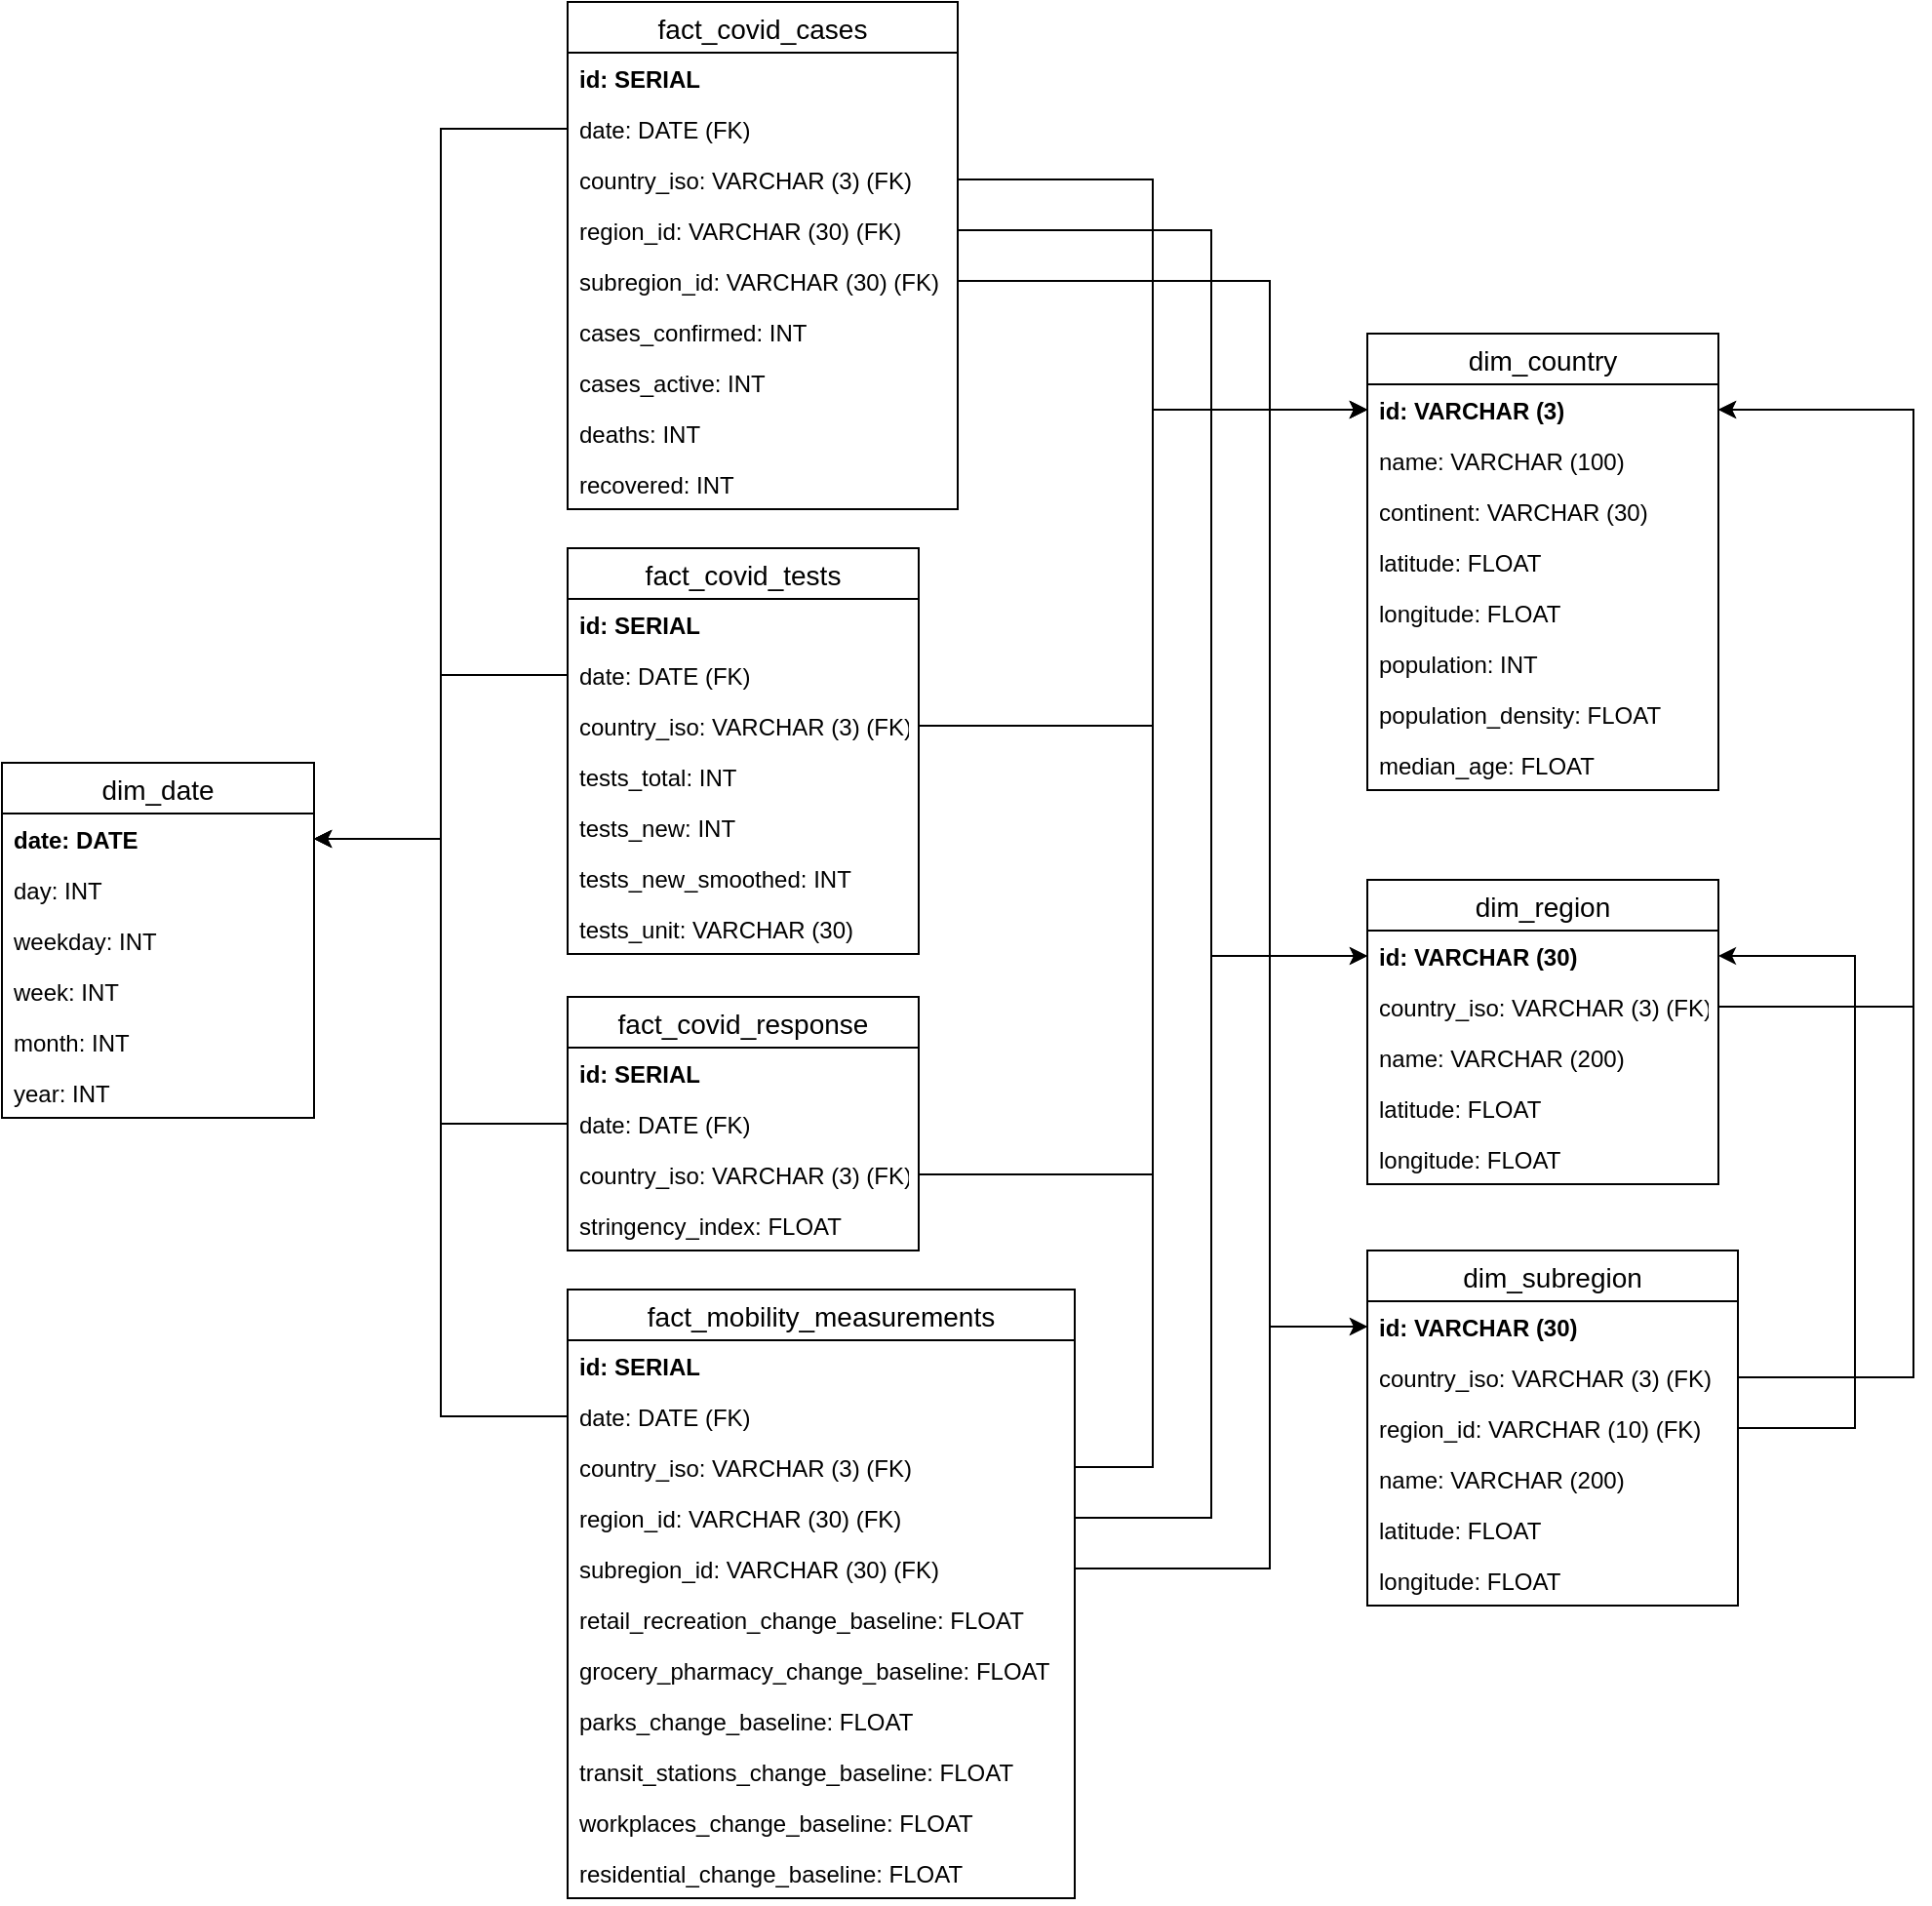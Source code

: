 <mxfile version="13.3.5" type="device"><diagram id="C5RBs43oDa-KdzZeNtuy" name="Page-1"><mxGraphModel dx="1426" dy="860" grid="1" gridSize="10" guides="1" tooltips="1" connect="1" arrows="1" fold="1" page="1" pageScale="1" pageWidth="1169" pageHeight="827" math="0" shadow="0"><root><mxCell id="WIyWlLk6GJQsqaUBKTNV-0"/><mxCell id="WIyWlLk6GJQsqaUBKTNV-1" parent="WIyWlLk6GJQsqaUBKTNV-0"/><mxCell id="V4RTQigZ_DLXJ53Hhl_0-69" style="edgeStyle=orthogonalEdgeStyle;rounded=0;orthogonalLoop=1;jettySize=auto;html=1;exitX=0;exitY=0.5;exitDx=0;exitDy=0;entryX=1;entryY=0.5;entryDx=0;entryDy=0;" parent="WIyWlLk6GJQsqaUBKTNV-1" source="V4RTQigZ_DLXJ53Hhl_0-15" target="V4RTQigZ_DLXJ53Hhl_0-29" edge="1"><mxGeometry relative="1" as="geometry"/></mxCell><mxCell id="V4RTQigZ_DLXJ53Hhl_0-101" style="edgeStyle=orthogonalEdgeStyle;rounded=0;orthogonalLoop=1;jettySize=auto;html=1;exitX=0;exitY=0.5;exitDx=0;exitDy=0;entryX=1;entryY=0.5;entryDx=0;entryDy=0;" parent="WIyWlLk6GJQsqaUBKTNV-1" source="V4RTQigZ_DLXJ53Hhl_0-98" target="V4RTQigZ_DLXJ53Hhl_0-29" edge="1"><mxGeometry relative="1" as="geometry"/></mxCell><mxCell id="V4RTQigZ_DLXJ53Hhl_0-13" value="fact_covid_cases" style="swimlane;fontStyle=0;childLayout=stackLayout;horizontal=1;startSize=26;horizontalStack=0;resizeParent=1;resizeParentMax=0;resizeLast=0;collapsible=1;marginBottom=0;align=center;fontSize=14;" parent="WIyWlLk6GJQsqaUBKTNV-1" vertex="1"><mxGeometry x="340" y="20" width="200" height="260" as="geometry"/></mxCell><mxCell id="V4RTQigZ_DLXJ53Hhl_0-14" value="id: SERIAL" style="text;strokeColor=none;fillColor=none;spacingLeft=4;spacingRight=4;overflow=hidden;rotatable=0;points=[[0,0.5],[1,0.5]];portConstraint=eastwest;fontSize=12;fontStyle=1" parent="V4RTQigZ_DLXJ53Hhl_0-13" vertex="1"><mxGeometry y="26" width="200" height="26" as="geometry"/></mxCell><mxCell id="V4RTQigZ_DLXJ53Hhl_0-15" value="date: DATE (FK)" style="text;strokeColor=none;fillColor=none;spacingLeft=4;spacingRight=4;overflow=hidden;rotatable=0;points=[[0,0.5],[1,0.5]];portConstraint=eastwest;fontSize=12;" parent="V4RTQigZ_DLXJ53Hhl_0-13" vertex="1"><mxGeometry y="52" width="200" height="26" as="geometry"/></mxCell><mxCell id="0sKvX_XyBeGaXxwHARVl-60" value="country_iso: VARCHAR (3) (FK)" style="text;strokeColor=none;fillColor=none;spacingLeft=4;spacingRight=4;overflow=hidden;rotatable=0;points=[[0,0.5],[1,0.5]];portConstraint=eastwest;fontSize=12;" parent="V4RTQigZ_DLXJ53Hhl_0-13" vertex="1"><mxGeometry y="78" width="200" height="26" as="geometry"/></mxCell><mxCell id="0sKvX_XyBeGaXxwHARVl-61" value="region_id: VARCHAR (30) (FK)" style="text;strokeColor=none;fillColor=none;spacingLeft=4;spacingRight=4;overflow=hidden;rotatable=0;points=[[0,0.5],[1,0.5]];portConstraint=eastwest;fontSize=12;" parent="V4RTQigZ_DLXJ53Hhl_0-13" vertex="1"><mxGeometry y="104" width="200" height="26" as="geometry"/></mxCell><mxCell id="0sKvX_XyBeGaXxwHARVl-65" value="subregion_id: VARCHAR (30) (FK)" style="text;strokeColor=none;fillColor=none;spacingLeft=4;spacingRight=4;overflow=hidden;rotatable=0;points=[[0,0.5],[1,0.5]];portConstraint=eastwest;fontSize=12;" parent="V4RTQigZ_DLXJ53Hhl_0-13" vertex="1"><mxGeometry y="130" width="200" height="26" as="geometry"/></mxCell><mxCell id="0sKvX_XyBeGaXxwHARVl-66" value="cases_confirmed: INT" style="text;strokeColor=none;fillColor=none;spacingLeft=4;spacingRight=4;overflow=hidden;rotatable=0;points=[[0,0.5],[1,0.5]];portConstraint=eastwest;fontSize=12;" parent="V4RTQigZ_DLXJ53Hhl_0-13" vertex="1"><mxGeometry y="156" width="200" height="26" as="geometry"/></mxCell><mxCell id="0sKvX_XyBeGaXxwHARVl-67" value="cases_active: INT" style="text;strokeColor=none;fillColor=none;spacingLeft=4;spacingRight=4;overflow=hidden;rotatable=0;points=[[0,0.5],[1,0.5]];portConstraint=eastwest;fontSize=12;" parent="V4RTQigZ_DLXJ53Hhl_0-13" vertex="1"><mxGeometry y="182" width="200" height="26" as="geometry"/></mxCell><mxCell id="0sKvX_XyBeGaXxwHARVl-68" value="deaths: INT" style="text;strokeColor=none;fillColor=none;spacingLeft=4;spacingRight=4;overflow=hidden;rotatable=0;points=[[0,0.5],[1,0.5]];portConstraint=eastwest;fontSize=12;" parent="V4RTQigZ_DLXJ53Hhl_0-13" vertex="1"><mxGeometry y="208" width="200" height="26" as="geometry"/></mxCell><mxCell id="0sKvX_XyBeGaXxwHARVl-69" value="recovered: INT" style="text;strokeColor=none;fillColor=none;spacingLeft=4;spacingRight=4;overflow=hidden;rotatable=0;points=[[0,0.5],[1,0.5]];portConstraint=eastwest;fontSize=12;" parent="V4RTQigZ_DLXJ53Hhl_0-13" vertex="1"><mxGeometry y="234" width="200" height="26" as="geometry"/></mxCell><mxCell id="V4RTQigZ_DLXJ53Hhl_0-96" value="fact_covid_tests" style="swimlane;fontStyle=0;childLayout=stackLayout;horizontal=1;startSize=26;horizontalStack=0;resizeParent=1;resizeParentMax=0;resizeLast=0;collapsible=1;marginBottom=0;align=center;fontSize=14;" parent="WIyWlLk6GJQsqaUBKTNV-1" vertex="1"><mxGeometry x="340" y="300" width="180" height="208" as="geometry"/></mxCell><mxCell id="V4RTQigZ_DLXJ53Hhl_0-97" value="id: SERIAL" style="text;strokeColor=none;fillColor=none;spacingLeft=4;spacingRight=4;overflow=hidden;rotatable=0;points=[[0,0.5],[1,0.5]];portConstraint=eastwest;fontSize=12;fontStyle=1" parent="V4RTQigZ_DLXJ53Hhl_0-96" vertex="1"><mxGeometry y="26" width="180" height="26" as="geometry"/></mxCell><mxCell id="V4RTQigZ_DLXJ53Hhl_0-98" value="date: DATE (FK)" style="text;strokeColor=none;fillColor=none;spacingLeft=4;spacingRight=4;overflow=hidden;rotatable=0;points=[[0,0.5],[1,0.5]];portConstraint=eastwest;fontSize=12;" parent="V4RTQigZ_DLXJ53Hhl_0-96" vertex="1"><mxGeometry y="52" width="180" height="26" as="geometry"/></mxCell><mxCell id="0sKvX_XyBeGaXxwHARVl-79" value="country_iso: VARCHAR (3) (FK)" style="text;strokeColor=none;fillColor=none;spacingLeft=4;spacingRight=4;overflow=hidden;rotatable=0;points=[[0,0.5],[1,0.5]];portConstraint=eastwest;fontSize=12;" parent="V4RTQigZ_DLXJ53Hhl_0-96" vertex="1"><mxGeometry y="78" width="180" height="26" as="geometry"/></mxCell><mxCell id="0sKvX_XyBeGaXxwHARVl-80" value="tests_total: INT" style="text;strokeColor=none;fillColor=none;spacingLeft=4;spacingRight=4;overflow=hidden;rotatable=0;points=[[0,0.5],[1,0.5]];portConstraint=eastwest;fontSize=12;" parent="V4RTQigZ_DLXJ53Hhl_0-96" vertex="1"><mxGeometry y="104" width="180" height="26" as="geometry"/></mxCell><mxCell id="0sKvX_XyBeGaXxwHARVl-81" value="tests_new: INT" style="text;strokeColor=none;fillColor=none;spacingLeft=4;spacingRight=4;overflow=hidden;rotatable=0;points=[[0,0.5],[1,0.5]];portConstraint=eastwest;fontSize=12;" parent="V4RTQigZ_DLXJ53Hhl_0-96" vertex="1"><mxGeometry y="130" width="180" height="26" as="geometry"/></mxCell><mxCell id="0sKvX_XyBeGaXxwHARVl-82" value="tests_new_smoothed: INT" style="text;strokeColor=none;fillColor=none;spacingLeft=4;spacingRight=4;overflow=hidden;rotatable=0;points=[[0,0.5],[1,0.5]];portConstraint=eastwest;fontSize=12;" parent="V4RTQigZ_DLXJ53Hhl_0-96" vertex="1"><mxGeometry y="156" width="180" height="26" as="geometry"/></mxCell><mxCell id="V4RTQigZ_DLXJ53Hhl_0-99" value="tests_unit: VARCHAR (30)" style="text;strokeColor=none;fillColor=none;spacingLeft=4;spacingRight=4;overflow=hidden;rotatable=0;points=[[0,0.5],[1,0.5]];portConstraint=eastwest;fontSize=12;" parent="V4RTQigZ_DLXJ53Hhl_0-96" vertex="1"><mxGeometry y="182" width="180" height="26" as="geometry"/></mxCell><mxCell id="0sKvX_XyBeGaXxwHARVl-148" value="fact_covid_response" style="swimlane;fontStyle=0;childLayout=stackLayout;horizontal=1;startSize=26;horizontalStack=0;resizeParent=1;resizeParentMax=0;resizeLast=0;collapsible=1;marginBottom=0;align=center;fontSize=14;" parent="WIyWlLk6GJQsqaUBKTNV-1" vertex="1"><mxGeometry x="340" y="530" width="180" height="130" as="geometry"/></mxCell><mxCell id="0sKvX_XyBeGaXxwHARVl-149" value="id: SERIAL" style="text;strokeColor=none;fillColor=none;spacingLeft=4;spacingRight=4;overflow=hidden;rotatable=0;points=[[0,0.5],[1,0.5]];portConstraint=eastwest;fontSize=12;fontStyle=1" parent="0sKvX_XyBeGaXxwHARVl-148" vertex="1"><mxGeometry y="26" width="180" height="26" as="geometry"/></mxCell><mxCell id="0sKvX_XyBeGaXxwHARVl-150" value="date: DATE (FK)" style="text;strokeColor=none;fillColor=none;spacingLeft=4;spacingRight=4;overflow=hidden;rotatable=0;points=[[0,0.5],[1,0.5]];portConstraint=eastwest;fontSize=12;" parent="0sKvX_XyBeGaXxwHARVl-148" vertex="1"><mxGeometry y="52" width="180" height="26" as="geometry"/></mxCell><mxCell id="0sKvX_XyBeGaXxwHARVl-151" value="country_iso: VARCHAR (3) (FK)" style="text;strokeColor=none;fillColor=none;spacingLeft=4;spacingRight=4;overflow=hidden;rotatable=0;points=[[0,0.5],[1,0.5]];portConstraint=eastwest;fontSize=12;" parent="0sKvX_XyBeGaXxwHARVl-148" vertex="1"><mxGeometry y="78" width="180" height="26" as="geometry"/></mxCell><mxCell id="0sKvX_XyBeGaXxwHARVl-152" value="stringency_index: FLOAT" style="text;strokeColor=none;fillColor=none;spacingLeft=4;spacingRight=4;overflow=hidden;rotatable=0;points=[[0,0.5],[1,0.5]];portConstraint=eastwest;fontSize=12;" parent="0sKvX_XyBeGaXxwHARVl-148" vertex="1"><mxGeometry y="104" width="180" height="26" as="geometry"/></mxCell><mxCell id="V4RTQigZ_DLXJ53Hhl_0-106" value="fact_mobility_measurements" style="swimlane;fontStyle=0;childLayout=stackLayout;horizontal=1;startSize=26;horizontalStack=0;resizeParent=1;resizeParentMax=0;resizeLast=0;collapsible=1;marginBottom=0;align=center;fontSize=14;" parent="WIyWlLk6GJQsqaUBKTNV-1" vertex="1"><mxGeometry x="340" y="680" width="260" height="312" as="geometry"/></mxCell><mxCell id="V4RTQigZ_DLXJ53Hhl_0-107" value="id: SERIAL" style="text;strokeColor=none;fillColor=none;spacingLeft=4;spacingRight=4;overflow=hidden;rotatable=0;points=[[0,0.5],[1,0.5]];portConstraint=eastwest;fontSize=12;fontStyle=1" parent="V4RTQigZ_DLXJ53Hhl_0-106" vertex="1"><mxGeometry y="26" width="260" height="26" as="geometry"/></mxCell><mxCell id="V4RTQigZ_DLXJ53Hhl_0-108" value="date: DATE (FK)" style="text;strokeColor=none;fillColor=none;spacingLeft=4;spacingRight=4;overflow=hidden;rotatable=0;points=[[0,0.5],[1,0.5]];portConstraint=eastwest;fontSize=12;" parent="V4RTQigZ_DLXJ53Hhl_0-106" vertex="1"><mxGeometry y="52" width="260" height="26" as="geometry"/></mxCell><mxCell id="0sKvX_XyBeGaXxwHARVl-83" value="country_iso: VARCHAR (3) (FK)" style="text;strokeColor=none;fillColor=none;spacingLeft=4;spacingRight=4;overflow=hidden;rotatable=0;points=[[0,0.5],[1,0.5]];portConstraint=eastwest;fontSize=12;" parent="V4RTQigZ_DLXJ53Hhl_0-106" vertex="1"><mxGeometry y="78" width="260" height="26" as="geometry"/></mxCell><mxCell id="0sKvX_XyBeGaXxwHARVl-84" value="region_id: VARCHAR (30) (FK)" style="text;strokeColor=none;fillColor=none;spacingLeft=4;spacingRight=4;overflow=hidden;rotatable=0;points=[[0,0.5],[1,0.5]];portConstraint=eastwest;fontSize=12;" parent="V4RTQigZ_DLXJ53Hhl_0-106" vertex="1"><mxGeometry y="104" width="260" height="26" as="geometry"/></mxCell><mxCell id="0sKvX_XyBeGaXxwHARVl-85" value="subregion_id: VARCHAR (30) (FK)" style="text;strokeColor=none;fillColor=none;spacingLeft=4;spacingRight=4;overflow=hidden;rotatable=0;points=[[0,0.5],[1,0.5]];portConstraint=eastwest;fontSize=12;" parent="V4RTQigZ_DLXJ53Hhl_0-106" vertex="1"><mxGeometry y="130" width="260" height="26" as="geometry"/></mxCell><mxCell id="0sKvX_XyBeGaXxwHARVl-87" value="retail_recreation_change_baseline: FLOAT" style="text;strokeColor=none;fillColor=none;spacingLeft=4;spacingRight=4;overflow=hidden;rotatable=0;points=[[0,0.5],[1,0.5]];portConstraint=eastwest;fontSize=12;" parent="V4RTQigZ_DLXJ53Hhl_0-106" vertex="1"><mxGeometry y="156" width="260" height="26" as="geometry"/></mxCell><mxCell id="0sKvX_XyBeGaXxwHARVl-88" value="grocery_pharmacy_change_baseline: FLOAT" style="text;strokeColor=none;fillColor=none;spacingLeft=4;spacingRight=4;overflow=hidden;rotatable=0;points=[[0,0.5],[1,0.5]];portConstraint=eastwest;fontSize=12;" parent="V4RTQigZ_DLXJ53Hhl_0-106" vertex="1"><mxGeometry y="182" width="260" height="26" as="geometry"/></mxCell><mxCell id="0sKvX_XyBeGaXxwHARVl-90" value="parks_change_baseline: FLOAT" style="text;strokeColor=none;fillColor=none;spacingLeft=4;spacingRight=4;overflow=hidden;rotatable=0;points=[[0,0.5],[1,0.5]];portConstraint=eastwest;fontSize=12;" parent="V4RTQigZ_DLXJ53Hhl_0-106" vertex="1"><mxGeometry y="208" width="260" height="26" as="geometry"/></mxCell><mxCell id="0sKvX_XyBeGaXxwHARVl-91" value="transit_stations_change_baseline: FLOAT" style="text;strokeColor=none;fillColor=none;spacingLeft=4;spacingRight=4;overflow=hidden;rotatable=0;points=[[0,0.5],[1,0.5]];portConstraint=eastwest;fontSize=12;" parent="V4RTQigZ_DLXJ53Hhl_0-106" vertex="1"><mxGeometry y="234" width="260" height="26" as="geometry"/></mxCell><mxCell id="0sKvX_XyBeGaXxwHARVl-94" value="workplaces_change_baseline: FLOAT" style="text;strokeColor=none;fillColor=none;spacingLeft=4;spacingRight=4;overflow=hidden;rotatable=0;points=[[0,0.5],[1,0.5]];portConstraint=eastwest;fontSize=12;" parent="V4RTQigZ_DLXJ53Hhl_0-106" vertex="1"><mxGeometry y="260" width="260" height="26" as="geometry"/></mxCell><mxCell id="V4RTQigZ_DLXJ53Hhl_0-109" value="residential_change_baseline: FLOAT" style="text;strokeColor=none;fillColor=none;spacingLeft=4;spacingRight=4;overflow=hidden;rotatable=0;points=[[0,0.5],[1,0.5]];portConstraint=eastwest;fontSize=12;" parent="V4RTQigZ_DLXJ53Hhl_0-106" vertex="1"><mxGeometry y="286" width="260" height="26" as="geometry"/></mxCell><mxCell id="0sKvX_XyBeGaXxwHARVl-156" style="edgeStyle=orthogonalEdgeStyle;rounded=0;orthogonalLoop=1;jettySize=auto;html=1;exitX=0;exitY=0.5;exitDx=0;exitDy=0;entryX=1;entryY=0.5;entryDx=0;entryDy=0;" parent="WIyWlLk6GJQsqaUBKTNV-1" source="0sKvX_XyBeGaXxwHARVl-150" target="V4RTQigZ_DLXJ53Hhl_0-29" edge="1"><mxGeometry relative="1" as="geometry"/></mxCell><mxCell id="0sKvX_XyBeGaXxwHARVl-159" style="edgeStyle=orthogonalEdgeStyle;rounded=0;orthogonalLoop=1;jettySize=auto;html=1;exitX=0;exitY=0.5;exitDx=0;exitDy=0;entryX=1;entryY=0.5;entryDx=0;entryDy=0;" parent="WIyWlLk6GJQsqaUBKTNV-1" source="V4RTQigZ_DLXJ53Hhl_0-108" target="V4RTQigZ_DLXJ53Hhl_0-29" edge="1"><mxGeometry relative="1" as="geometry"/></mxCell><mxCell id="0sKvX_XyBeGaXxwHARVl-160" style="edgeStyle=orthogonalEdgeStyle;rounded=0;orthogonalLoop=1;jettySize=auto;html=1;exitX=1;exitY=0.5;exitDx=0;exitDy=0;entryX=0;entryY=0.5;entryDx=0;entryDy=0;" parent="WIyWlLk6GJQsqaUBKTNV-1" source="0sKvX_XyBeGaXxwHARVl-60" target="V4RTQigZ_DLXJ53Hhl_0-36" edge="1"><mxGeometry relative="1" as="geometry"><Array as="points"><mxPoint x="640" y="111"/><mxPoint x="640" y="229"/></Array></mxGeometry></mxCell><mxCell id="0sKvX_XyBeGaXxwHARVl-161" style="edgeStyle=orthogonalEdgeStyle;rounded=0;orthogonalLoop=1;jettySize=auto;html=1;exitX=1;exitY=0.5;exitDx=0;exitDy=0;entryX=0;entryY=0.5;entryDx=0;entryDy=0;" parent="WIyWlLk6GJQsqaUBKTNV-1" source="0sKvX_XyBeGaXxwHARVl-79" target="V4RTQigZ_DLXJ53Hhl_0-36" edge="1"><mxGeometry relative="1" as="geometry"><Array as="points"><mxPoint x="640" y="391"/><mxPoint x="640" y="229"/></Array></mxGeometry></mxCell><mxCell id="0sKvX_XyBeGaXxwHARVl-162" style="edgeStyle=orthogonalEdgeStyle;rounded=0;orthogonalLoop=1;jettySize=auto;html=1;exitX=1;exitY=0.5;exitDx=0;exitDy=0;entryX=0;entryY=0.5;entryDx=0;entryDy=0;" parent="WIyWlLk6GJQsqaUBKTNV-1" source="0sKvX_XyBeGaXxwHARVl-151" target="V4RTQigZ_DLXJ53Hhl_0-36" edge="1"><mxGeometry relative="1" as="geometry"><Array as="points"><mxPoint x="640" y="621"/><mxPoint x="640" y="229"/></Array></mxGeometry></mxCell><mxCell id="0sKvX_XyBeGaXxwHARVl-163" style="edgeStyle=orthogonalEdgeStyle;rounded=0;orthogonalLoop=1;jettySize=auto;html=1;exitX=1;exitY=0.5;exitDx=0;exitDy=0;entryX=0;entryY=0.5;entryDx=0;entryDy=0;" parent="WIyWlLk6GJQsqaUBKTNV-1" source="0sKvX_XyBeGaXxwHARVl-83" target="V4RTQigZ_DLXJ53Hhl_0-36" edge="1"><mxGeometry relative="1" as="geometry"><Array as="points"><mxPoint x="640" y="771"/><mxPoint x="640" y="229"/></Array></mxGeometry></mxCell><mxCell id="0sKvX_XyBeGaXxwHARVl-166" style="edgeStyle=orthogonalEdgeStyle;rounded=0;orthogonalLoop=1;jettySize=auto;html=1;exitX=1;exitY=0.5;exitDx=0;exitDy=0;entryX=0;entryY=0.5;entryDx=0;entryDy=0;" parent="WIyWlLk6GJQsqaUBKTNV-1" source="0sKvX_XyBeGaXxwHARVl-61" target="V4RTQigZ_DLXJ53Hhl_0-44" edge="1"><mxGeometry relative="1" as="geometry"><Array as="points"><mxPoint x="670" y="137"/><mxPoint x="670" y="509"/></Array></mxGeometry></mxCell><mxCell id="0sKvX_XyBeGaXxwHARVl-167" style="edgeStyle=orthogonalEdgeStyle;rounded=0;orthogonalLoop=1;jettySize=auto;html=1;exitX=1;exitY=0.5;exitDx=0;exitDy=0;entryX=0;entryY=0.5;entryDx=0;entryDy=0;" parent="WIyWlLk6GJQsqaUBKTNV-1" source="0sKvX_XyBeGaXxwHARVl-84" target="V4RTQigZ_DLXJ53Hhl_0-44" edge="1"><mxGeometry relative="1" as="geometry"><Array as="points"><mxPoint x="670" y="797"/><mxPoint x="670" y="509"/></Array></mxGeometry></mxCell><mxCell id="0sKvX_XyBeGaXxwHARVl-170" style="edgeStyle=orthogonalEdgeStyle;rounded=0;orthogonalLoop=1;jettySize=auto;html=1;exitX=1;exitY=0.5;exitDx=0;exitDy=0;entryX=0;entryY=0.5;entryDx=0;entryDy=0;" parent="WIyWlLk6GJQsqaUBKTNV-1" source="0sKvX_XyBeGaXxwHARVl-65" target="V4RTQigZ_DLXJ53Hhl_0-51" edge="1"><mxGeometry relative="1" as="geometry"><Array as="points"><mxPoint x="700" y="163"/><mxPoint x="700" y="699"/></Array></mxGeometry></mxCell><mxCell id="0sKvX_XyBeGaXxwHARVl-171" style="edgeStyle=orthogonalEdgeStyle;rounded=0;orthogonalLoop=1;jettySize=auto;html=1;exitX=1;exitY=0.5;exitDx=0;exitDy=0;entryX=0;entryY=0.5;entryDx=0;entryDy=0;" parent="WIyWlLk6GJQsqaUBKTNV-1" source="0sKvX_XyBeGaXxwHARVl-85" target="V4RTQigZ_DLXJ53Hhl_0-51" edge="1"><mxGeometry relative="1" as="geometry"><Array as="points"><mxPoint x="700" y="823"/><mxPoint x="700" y="699"/></Array></mxGeometry></mxCell><mxCell id="0sKvX_XyBeGaXxwHARVl-177" style="edgeStyle=orthogonalEdgeStyle;rounded=0;orthogonalLoop=1;jettySize=auto;html=1;exitX=1;exitY=0.5;exitDx=0;exitDy=0;entryX=1;entryY=0.5;entryDx=0;entryDy=0;" parent="WIyWlLk6GJQsqaUBKTNV-1" source="V4RTQigZ_DLXJ53Hhl_0-52" target="V4RTQigZ_DLXJ53Hhl_0-44" edge="1"><mxGeometry relative="1" as="geometry"><Array as="points"><mxPoint x="1000" y="751"/><mxPoint x="1000" y="509"/></Array></mxGeometry></mxCell><mxCell id="0sKvX_XyBeGaXxwHARVl-178" style="edgeStyle=orthogonalEdgeStyle;rounded=0;orthogonalLoop=1;jettySize=auto;html=1;exitX=1;exitY=0.5;exitDx=0;exitDy=0;entryX=1;entryY=0.5;entryDx=0;entryDy=0;" parent="WIyWlLk6GJQsqaUBKTNV-1" source="V4RTQigZ_DLXJ53Hhl_0-94" target="V4RTQigZ_DLXJ53Hhl_0-36" edge="1"><mxGeometry relative="1" as="geometry"><Array as="points"><mxPoint x="1030" y="535"/><mxPoint x="1030" y="229"/></Array></mxGeometry></mxCell><mxCell id="0sKvX_XyBeGaXxwHARVl-179" style="edgeStyle=orthogonalEdgeStyle;rounded=0;orthogonalLoop=1;jettySize=auto;html=1;exitX=1;exitY=0.5;exitDx=0;exitDy=0;entryX=1;entryY=0.5;entryDx=0;entryDy=0;" parent="WIyWlLk6GJQsqaUBKTNV-1" source="V4RTQigZ_DLXJ53Hhl_0-93" target="V4RTQigZ_DLXJ53Hhl_0-36" edge="1"><mxGeometry relative="1" as="geometry"><Array as="points"><mxPoint x="1030" y="725"/><mxPoint x="1030" y="229"/></Array></mxGeometry></mxCell><mxCell id="V4RTQigZ_DLXJ53Hhl_0-28" value="dim_date" style="swimlane;fontStyle=0;childLayout=stackLayout;horizontal=1;startSize=26;horizontalStack=0;resizeParent=1;resizeParentMax=0;resizeLast=0;collapsible=1;marginBottom=0;align=center;fontSize=14;" parent="WIyWlLk6GJQsqaUBKTNV-1" vertex="1"><mxGeometry x="50" y="410" width="160" height="182" as="geometry"/></mxCell><mxCell id="V4RTQigZ_DLXJ53Hhl_0-29" value="date: DATE" style="text;strokeColor=none;fillColor=none;spacingLeft=4;spacingRight=4;overflow=hidden;rotatable=0;points=[[0,0.5],[1,0.5]];portConstraint=eastwest;fontSize=12;fontStyle=1" parent="V4RTQigZ_DLXJ53Hhl_0-28" vertex="1"><mxGeometry y="26" width="160" height="26" as="geometry"/></mxCell><mxCell id="V4RTQigZ_DLXJ53Hhl_0-30" value="day: INT" style="text;strokeColor=none;fillColor=none;spacingLeft=4;spacingRight=4;overflow=hidden;rotatable=0;points=[[0,0.5],[1,0.5]];portConstraint=eastwest;fontSize=12;" parent="V4RTQigZ_DLXJ53Hhl_0-28" vertex="1"><mxGeometry y="52" width="160" height="26" as="geometry"/></mxCell><mxCell id="V4RTQigZ_DLXJ53Hhl_0-34" value="weekday: INT" style="text;strokeColor=none;fillColor=none;spacingLeft=4;spacingRight=4;overflow=hidden;rotatable=0;points=[[0,0.5],[1,0.5]];portConstraint=eastwest;fontSize=12;" parent="V4RTQigZ_DLXJ53Hhl_0-28" vertex="1"><mxGeometry y="78" width="160" height="26" as="geometry"/></mxCell><mxCell id="V4RTQigZ_DLXJ53Hhl_0-31" value="week: INT" style="text;strokeColor=none;fillColor=none;spacingLeft=4;spacingRight=4;overflow=hidden;rotatable=0;points=[[0,0.5],[1,0.5]];portConstraint=eastwest;fontSize=12;" parent="V4RTQigZ_DLXJ53Hhl_0-28" vertex="1"><mxGeometry y="104" width="160" height="26" as="geometry"/></mxCell><mxCell id="V4RTQigZ_DLXJ53Hhl_0-32" value="month: INT" style="text;strokeColor=none;fillColor=none;spacingLeft=4;spacingRight=4;overflow=hidden;rotatable=0;points=[[0,0.5],[1,0.5]];portConstraint=eastwest;fontSize=12;" parent="V4RTQigZ_DLXJ53Hhl_0-28" vertex="1"><mxGeometry y="130" width="160" height="26" as="geometry"/></mxCell><mxCell id="V4RTQigZ_DLXJ53Hhl_0-33" value="year: INT" style="text;strokeColor=none;fillColor=none;spacingLeft=4;spacingRight=4;overflow=hidden;rotatable=0;points=[[0,0.5],[1,0.5]];portConstraint=eastwest;fontSize=12;" parent="V4RTQigZ_DLXJ53Hhl_0-28" vertex="1"><mxGeometry y="156" width="160" height="26" as="geometry"/></mxCell><mxCell id="V4RTQigZ_DLXJ53Hhl_0-35" value="dim_country" style="swimlane;fontStyle=0;childLayout=stackLayout;horizontal=1;startSize=26;horizontalStack=0;resizeParent=1;resizeParentMax=0;resizeLast=0;collapsible=1;marginBottom=0;align=center;fontSize=14;" parent="WIyWlLk6GJQsqaUBKTNV-1" vertex="1"><mxGeometry x="750" y="190" width="180" height="234" as="geometry"/></mxCell><mxCell id="V4RTQigZ_DLXJ53Hhl_0-36" value="id: VARCHAR (3)" style="text;strokeColor=none;fillColor=none;spacingLeft=4;spacingRight=4;overflow=hidden;rotatable=0;points=[[0,0.5],[1,0.5]];portConstraint=eastwest;fontSize=12;fontStyle=1" parent="V4RTQigZ_DLXJ53Hhl_0-35" vertex="1"><mxGeometry y="26" width="180" height="26" as="geometry"/></mxCell><mxCell id="V4RTQigZ_DLXJ53Hhl_0-37" value="name: VARCHAR (100)" style="text;strokeColor=none;fillColor=none;spacingLeft=4;spacingRight=4;overflow=hidden;rotatable=0;points=[[0,0.5],[1,0.5]];portConstraint=eastwest;fontSize=12;" parent="V4RTQigZ_DLXJ53Hhl_0-35" vertex="1"><mxGeometry y="52" width="180" height="26" as="geometry"/></mxCell><mxCell id="V4RTQigZ_DLXJ53Hhl_0-38" value="continent: VARCHAR (30)" style="text;strokeColor=none;fillColor=none;spacingLeft=4;spacingRight=4;overflow=hidden;rotatable=0;points=[[0,0.5],[1,0.5]];portConstraint=eastwest;fontSize=12;" parent="V4RTQigZ_DLXJ53Hhl_0-35" vertex="1"><mxGeometry y="78" width="180" height="26" as="geometry"/></mxCell><mxCell id="V4RTQigZ_DLXJ53Hhl_0-39" value="latitude: FLOAT" style="text;strokeColor=none;fillColor=none;spacingLeft=4;spacingRight=4;overflow=hidden;rotatable=0;points=[[0,0.5],[1,0.5]];portConstraint=eastwest;fontSize=12;" parent="V4RTQigZ_DLXJ53Hhl_0-35" vertex="1"><mxGeometry y="104" width="180" height="26" as="geometry"/></mxCell><mxCell id="V4RTQigZ_DLXJ53Hhl_0-40" value="longitude: FLOAT" style="text;strokeColor=none;fillColor=none;spacingLeft=4;spacingRight=4;overflow=hidden;rotatable=0;points=[[0,0.5],[1,0.5]];portConstraint=eastwest;fontSize=12;" parent="V4RTQigZ_DLXJ53Hhl_0-35" vertex="1"><mxGeometry y="130" width="180" height="26" as="geometry"/></mxCell><mxCell id="V4RTQigZ_DLXJ53Hhl_0-41" value="population: INT" style="text;strokeColor=none;fillColor=none;spacingLeft=4;spacingRight=4;overflow=hidden;rotatable=0;points=[[0,0.5],[1,0.5]];portConstraint=eastwest;fontSize=12;" parent="V4RTQigZ_DLXJ53Hhl_0-35" vertex="1"><mxGeometry y="156" width="180" height="26" as="geometry"/></mxCell><mxCell id="0sKvX_XyBeGaXxwHARVl-14" value="population_density: FLOAT" style="text;strokeColor=none;fillColor=none;spacingLeft=4;spacingRight=4;overflow=hidden;rotatable=0;points=[[0,0.5],[1,0.5]];portConstraint=eastwest;fontSize=12;" parent="V4RTQigZ_DLXJ53Hhl_0-35" vertex="1"><mxGeometry y="182" width="180" height="26" as="geometry"/></mxCell><mxCell id="0sKvX_XyBeGaXxwHARVl-18" value="median_age: FLOAT" style="text;strokeColor=none;fillColor=none;spacingLeft=4;spacingRight=4;overflow=hidden;rotatable=0;points=[[0,0.5],[1,0.5]];portConstraint=eastwest;fontSize=12;" parent="V4RTQigZ_DLXJ53Hhl_0-35" vertex="1"><mxGeometry y="208" width="180" height="26" as="geometry"/></mxCell><mxCell id="V4RTQigZ_DLXJ53Hhl_0-43" value="dim_region" style="swimlane;fontStyle=0;childLayout=stackLayout;horizontal=1;startSize=26;horizontalStack=0;resizeParent=1;resizeParentMax=0;resizeLast=0;collapsible=1;marginBottom=0;align=center;fontSize=14;" parent="WIyWlLk6GJQsqaUBKTNV-1" vertex="1"><mxGeometry x="750" y="470" width="180" height="156" as="geometry"/></mxCell><mxCell id="V4RTQigZ_DLXJ53Hhl_0-44" value="id: VARCHAR (30)" style="text;strokeColor=none;fillColor=none;spacingLeft=4;spacingRight=4;overflow=hidden;rotatable=0;points=[[0,0.5],[1,0.5]];portConstraint=eastwest;fontSize=12;fontStyle=1" parent="V4RTQigZ_DLXJ53Hhl_0-43" vertex="1"><mxGeometry y="26" width="180" height="26" as="geometry"/></mxCell><mxCell id="V4RTQigZ_DLXJ53Hhl_0-94" value="country_iso: VARCHAR (3) (FK)" style="text;strokeColor=none;fillColor=none;spacingLeft=4;spacingRight=4;overflow=hidden;rotatable=0;points=[[0,0.5],[1,0.5]];portConstraint=eastwest;fontSize=12;" parent="V4RTQigZ_DLXJ53Hhl_0-43" vertex="1"><mxGeometry y="52" width="180" height="26" as="geometry"/></mxCell><mxCell id="0sKvX_XyBeGaXxwHARVl-12" value="name: VARCHAR (200)" style="text;strokeColor=none;fillColor=none;spacingLeft=4;spacingRight=4;overflow=hidden;rotatable=0;points=[[0,0.5],[1,0.5]];portConstraint=eastwest;fontSize=12;" parent="V4RTQigZ_DLXJ53Hhl_0-43" vertex="1"><mxGeometry y="78" width="180" height="26" as="geometry"/></mxCell><mxCell id="0sKvX_XyBeGaXxwHARVl-13" value="latitude: FLOAT" style="text;strokeColor=none;fillColor=none;spacingLeft=4;spacingRight=4;overflow=hidden;rotatable=0;points=[[0,0.5],[1,0.5]];portConstraint=eastwest;fontSize=12;" parent="V4RTQigZ_DLXJ53Hhl_0-43" vertex="1"><mxGeometry y="104" width="180" height="26" as="geometry"/></mxCell><mxCell id="V4RTQigZ_DLXJ53Hhl_0-45" value="longitude: FLOAT" style="text;strokeColor=none;fillColor=none;spacingLeft=4;spacingRight=4;overflow=hidden;rotatable=0;points=[[0,0.5],[1,0.5]];portConstraint=eastwest;fontSize=12;" parent="V4RTQigZ_DLXJ53Hhl_0-43" vertex="1"><mxGeometry y="130" width="180" height="26" as="geometry"/></mxCell><mxCell id="V4RTQigZ_DLXJ53Hhl_0-50" value="dim_subregion" style="swimlane;fontStyle=0;childLayout=stackLayout;horizontal=1;startSize=26;horizontalStack=0;resizeParent=1;resizeParentMax=0;resizeLast=0;collapsible=1;marginBottom=0;align=center;fontSize=14;" parent="WIyWlLk6GJQsqaUBKTNV-1" vertex="1"><mxGeometry x="750" y="660" width="190" height="182" as="geometry"/></mxCell><mxCell id="V4RTQigZ_DLXJ53Hhl_0-51" value="id: VARCHAR (30)" style="text;strokeColor=none;fillColor=none;spacingLeft=4;spacingRight=4;overflow=hidden;rotatable=0;points=[[0,0.5],[1,0.5]];portConstraint=eastwest;fontSize=12;fontStyle=1" parent="V4RTQigZ_DLXJ53Hhl_0-50" vertex="1"><mxGeometry y="26" width="190" height="26" as="geometry"/></mxCell><mxCell id="V4RTQigZ_DLXJ53Hhl_0-93" value="country_iso: VARCHAR (3) (FK)" style="text;strokeColor=none;fillColor=none;spacingLeft=4;spacingRight=4;overflow=hidden;rotatable=0;points=[[0,0.5],[1,0.5]];portConstraint=eastwest;fontSize=12;" parent="V4RTQigZ_DLXJ53Hhl_0-50" vertex="1"><mxGeometry y="52" width="190" height="26" as="geometry"/></mxCell><mxCell id="V4RTQigZ_DLXJ53Hhl_0-52" value="region_id: VARCHAR (10) (FK)" style="text;strokeColor=none;fillColor=none;spacingLeft=4;spacingRight=4;overflow=hidden;rotatable=0;points=[[0,0.5],[1,0.5]];portConstraint=eastwest;fontSize=12;" parent="V4RTQigZ_DLXJ53Hhl_0-50" vertex="1"><mxGeometry y="78" width="190" height="26" as="geometry"/></mxCell><mxCell id="V4RTQigZ_DLXJ53Hhl_0-121" value="name: VARCHAR (200)" style="text;strokeColor=none;fillColor=none;spacingLeft=4;spacingRight=4;overflow=hidden;rotatable=0;points=[[0,0.5],[1,0.5]];portConstraint=eastwest;fontSize=12;" parent="V4RTQigZ_DLXJ53Hhl_0-50" vertex="1"><mxGeometry y="104" width="190" height="26" as="geometry"/></mxCell><mxCell id="0sKvX_XyBeGaXxwHARVl-7" value="latitude: FLOAT" style="text;strokeColor=none;fillColor=none;spacingLeft=4;spacingRight=4;overflow=hidden;rotatable=0;points=[[0,0.5],[1,0.5]];portConstraint=eastwest;fontSize=12;" parent="V4RTQigZ_DLXJ53Hhl_0-50" vertex="1"><mxGeometry y="130" width="190" height="26" as="geometry"/></mxCell><mxCell id="0sKvX_XyBeGaXxwHARVl-8" value="longitude: FLOAT" style="text;strokeColor=none;fillColor=none;spacingLeft=4;spacingRight=4;overflow=hidden;rotatable=0;points=[[0,0.5],[1,0.5]];portConstraint=eastwest;fontSize=12;" parent="V4RTQigZ_DLXJ53Hhl_0-50" vertex="1"><mxGeometry y="156" width="190" height="26" as="geometry"/></mxCell></root></mxGraphModel></diagram></mxfile>